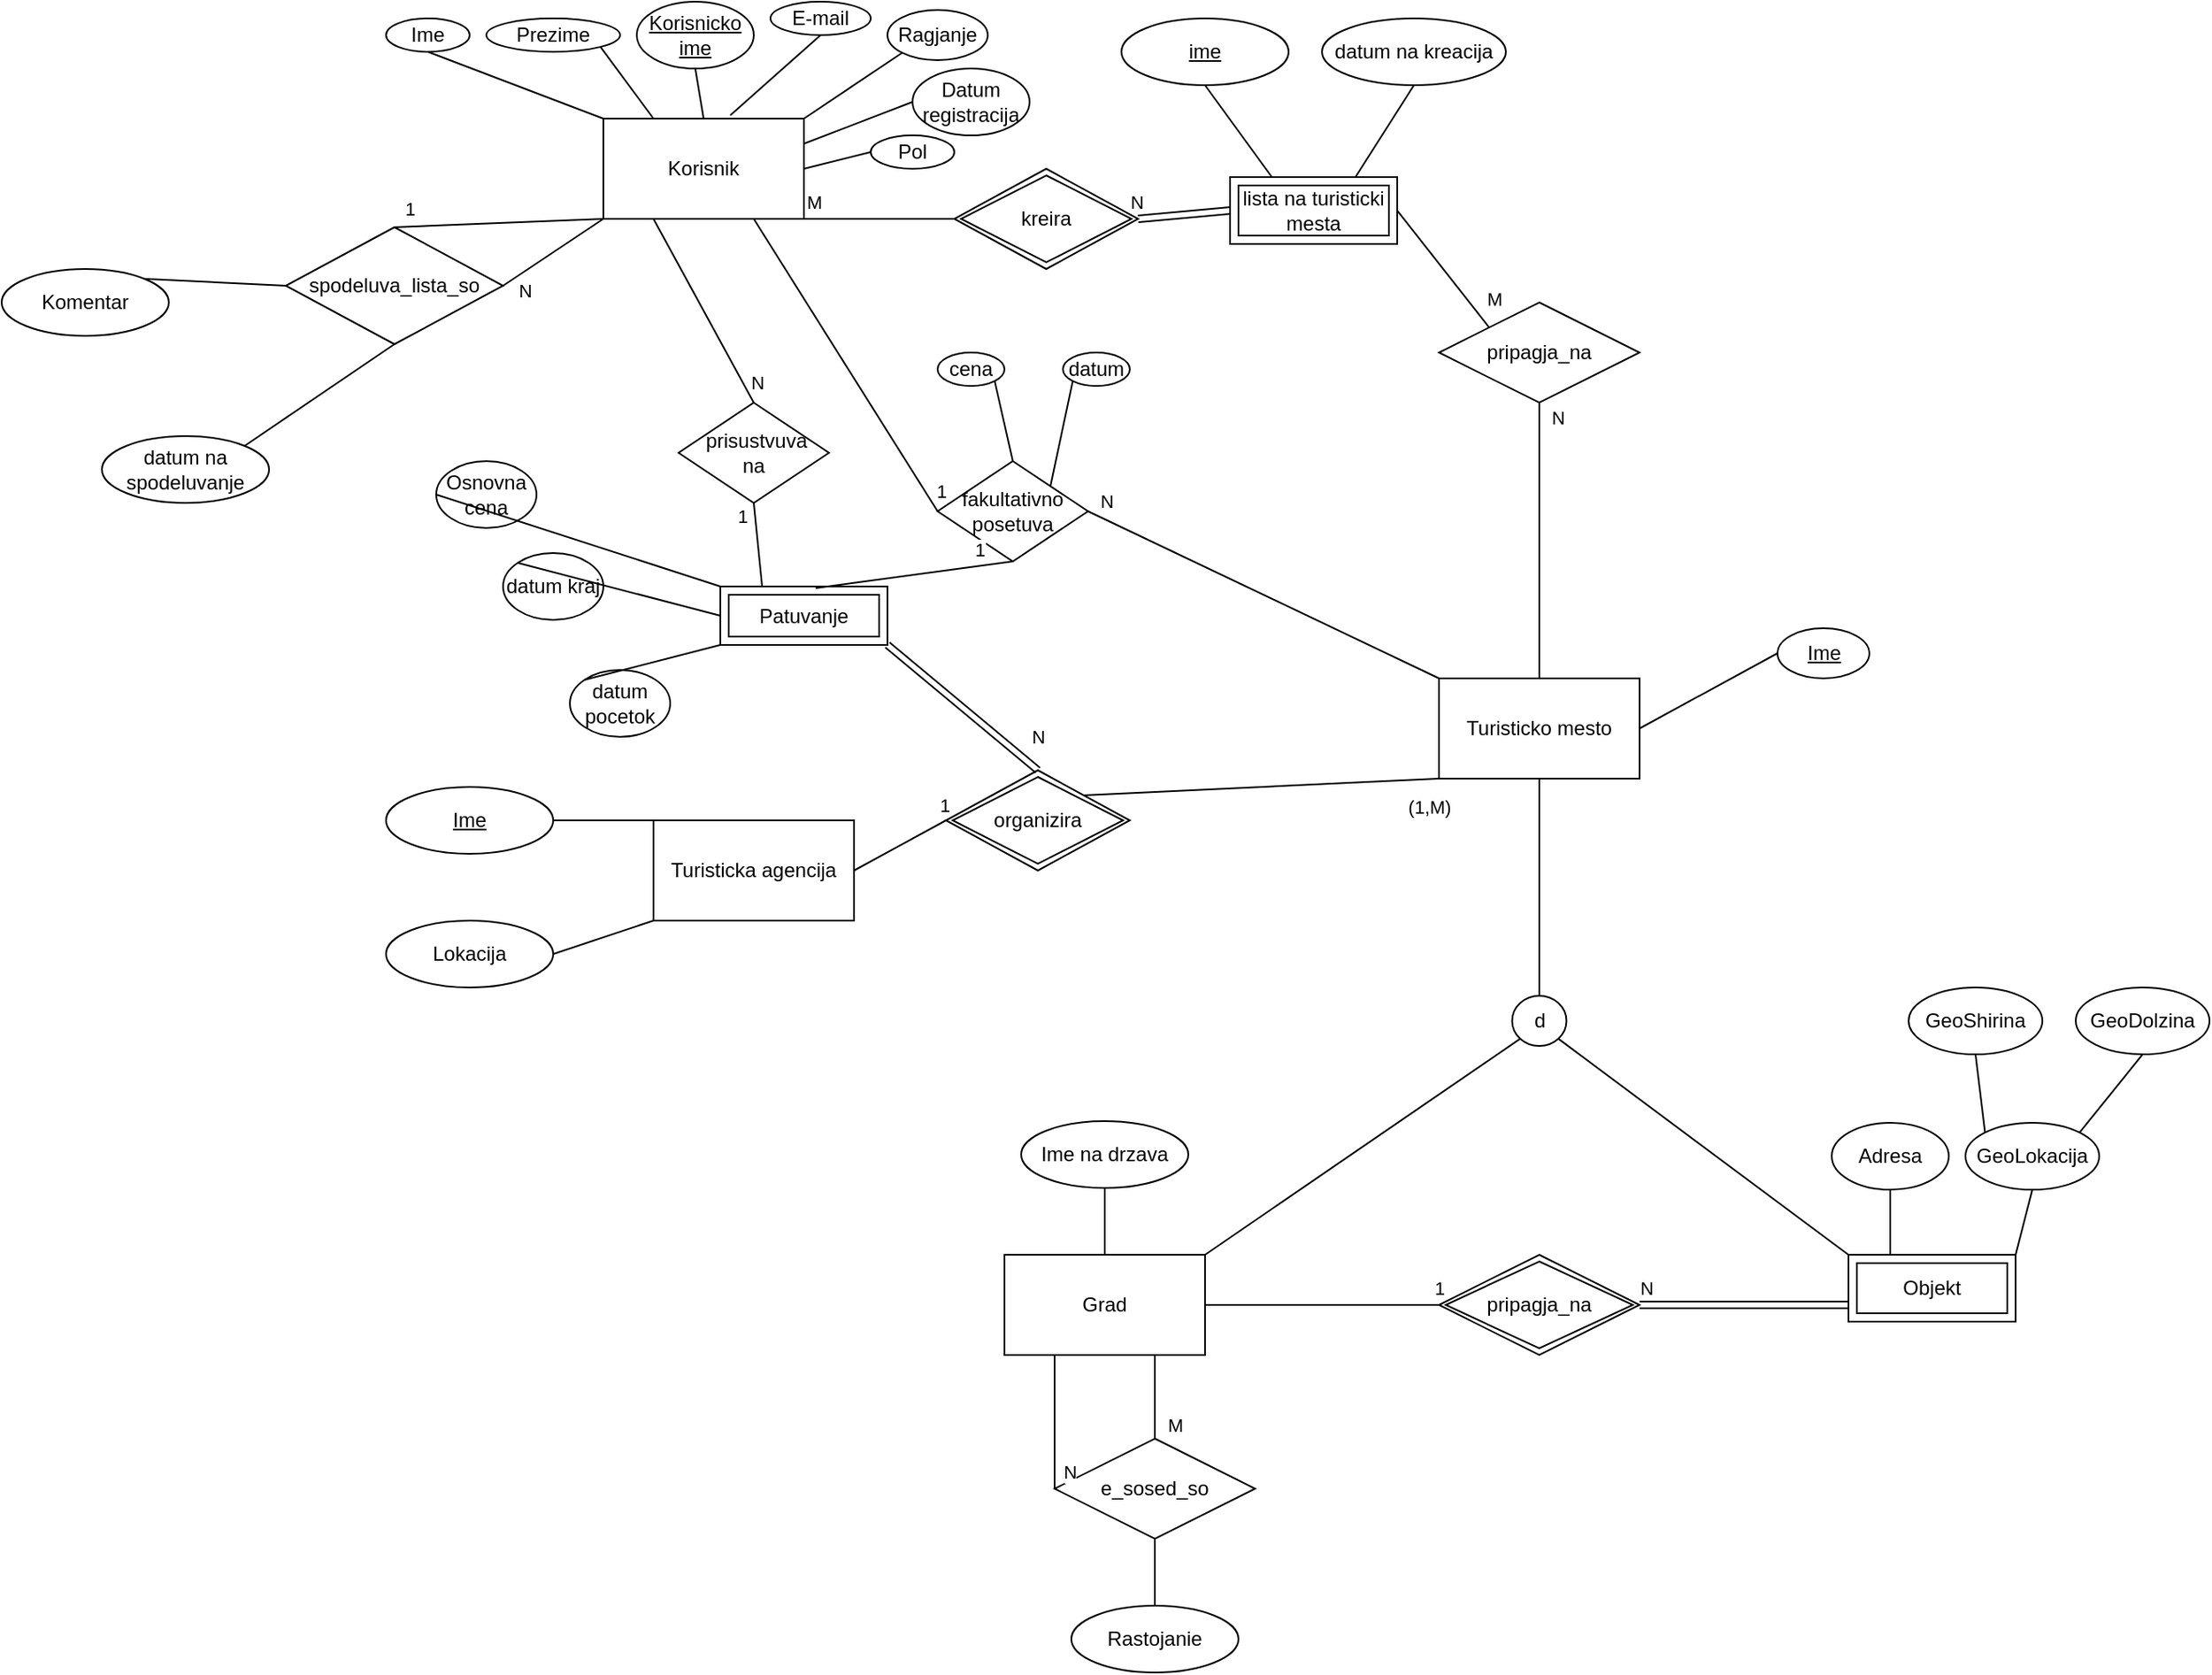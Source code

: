 <mxfile version="21.5.2" type="github">
  <diagram name="Page-1" id="4vaZD6aFRvWip1wH8n_Y">
    <mxGraphModel dx="2537" dy="920" grid="1" gridSize="10" guides="1" tooltips="1" connect="1" arrows="1" fold="1" page="1" pageScale="1" pageWidth="850" pageHeight="1100" math="0" shadow="0">
      <root>
        <mxCell id="0" />
        <mxCell id="1" parent="0" />
        <mxCell id="oy7YL8Xd5E4N8mvJYCTs-1" value="&lt;div&gt;Korisnik&lt;/div&gt;" style="rounded=0;whiteSpace=wrap;html=1;" vertex="1" parent="1">
          <mxGeometry x="160" y="90" width="120" height="60" as="geometry" />
        </mxCell>
        <mxCell id="oy7YL8Xd5E4N8mvJYCTs-9" value="Ime" style="ellipse;whiteSpace=wrap;html=1;align=center;" vertex="1" parent="1">
          <mxGeometry x="30" y="30" width="50" height="20" as="geometry" />
        </mxCell>
        <mxCell id="oy7YL8Xd5E4N8mvJYCTs-10" value="Prezime" style="ellipse;whiteSpace=wrap;html=1;align=center;" vertex="1" parent="1">
          <mxGeometry x="90" y="30" width="80" height="20" as="geometry" />
        </mxCell>
        <mxCell id="oy7YL8Xd5E4N8mvJYCTs-11" value="&lt;div&gt;&lt;u&gt;Korisnicko ime&lt;/u&gt;&lt;/div&gt;" style="ellipse;whiteSpace=wrap;html=1;align=center;" vertex="1" parent="1">
          <mxGeometry x="180" y="20" width="70" height="40" as="geometry" />
        </mxCell>
        <mxCell id="oy7YL8Xd5E4N8mvJYCTs-12" value="E-mail" style="ellipse;whiteSpace=wrap;html=1;align=center;" vertex="1" parent="1">
          <mxGeometry x="260" y="20" width="60" height="20" as="geometry" />
        </mxCell>
        <mxCell id="oy7YL8Xd5E4N8mvJYCTs-13" value="&lt;div&gt;Ragjanje&lt;/div&gt;" style="ellipse;whiteSpace=wrap;html=1;align=center;" vertex="1" parent="1">
          <mxGeometry x="330" y="25" width="60" height="30" as="geometry" />
        </mxCell>
        <mxCell id="oy7YL8Xd5E4N8mvJYCTs-14" value="&lt;div&gt;Datum registracija&lt;/div&gt;" style="ellipse;whiteSpace=wrap;html=1;align=center;" vertex="1" parent="1">
          <mxGeometry x="345" y="60" width="70" height="40" as="geometry" />
        </mxCell>
        <mxCell id="oy7YL8Xd5E4N8mvJYCTs-15" value="&lt;div&gt;Pol&lt;/div&gt;" style="ellipse;whiteSpace=wrap;html=1;align=center;" vertex="1" parent="1">
          <mxGeometry x="320" y="100" width="50" height="20" as="geometry" />
        </mxCell>
        <mxCell id="oy7YL8Xd5E4N8mvJYCTs-18" value="" style="endArrow=none;html=1;rounded=0;entryX=0;entryY=0;entryDx=0;entryDy=0;exitX=0.5;exitY=1;exitDx=0;exitDy=0;" edge="1" parent="1" source="oy7YL8Xd5E4N8mvJYCTs-9" target="oy7YL8Xd5E4N8mvJYCTs-1">
          <mxGeometry width="50" height="50" relative="1" as="geometry">
            <mxPoint x="110" y="340" as="sourcePoint" />
            <mxPoint x="160" y="290" as="targetPoint" />
          </mxGeometry>
        </mxCell>
        <mxCell id="oy7YL8Xd5E4N8mvJYCTs-19" value="" style="endArrow=none;html=1;rounded=0;entryX=0.25;entryY=0;entryDx=0;entryDy=0;exitX=1;exitY=1;exitDx=0;exitDy=0;" edge="1" parent="1" source="oy7YL8Xd5E4N8mvJYCTs-10" target="oy7YL8Xd5E4N8mvJYCTs-1">
          <mxGeometry width="50" height="50" relative="1" as="geometry">
            <mxPoint x="65" y="60" as="sourcePoint" />
            <mxPoint x="170" y="100" as="targetPoint" />
          </mxGeometry>
        </mxCell>
        <mxCell id="oy7YL8Xd5E4N8mvJYCTs-20" value="" style="endArrow=none;html=1;rounded=0;entryX=0.5;entryY=0;entryDx=0;entryDy=0;exitX=0.5;exitY=1;exitDx=0;exitDy=0;" edge="1" parent="1" source="oy7YL8Xd5E4N8mvJYCTs-11" target="oy7YL8Xd5E4N8mvJYCTs-1">
          <mxGeometry width="50" height="50" relative="1" as="geometry">
            <mxPoint x="168" y="57" as="sourcePoint" />
            <mxPoint x="200" y="100" as="targetPoint" />
          </mxGeometry>
        </mxCell>
        <mxCell id="oy7YL8Xd5E4N8mvJYCTs-21" value="" style="endArrow=none;html=1;rounded=0;entryX=0.633;entryY=-0.033;entryDx=0;entryDy=0;exitX=0.5;exitY=1;exitDx=0;exitDy=0;entryPerimeter=0;" edge="1" parent="1" source="oy7YL8Xd5E4N8mvJYCTs-12" target="oy7YL8Xd5E4N8mvJYCTs-1">
          <mxGeometry width="50" height="50" relative="1" as="geometry">
            <mxPoint x="178" y="67" as="sourcePoint" />
            <mxPoint x="210" y="110" as="targetPoint" />
          </mxGeometry>
        </mxCell>
        <mxCell id="oy7YL8Xd5E4N8mvJYCTs-22" value="" style="endArrow=none;html=1;rounded=0;entryX=1;entryY=0;entryDx=0;entryDy=0;exitX=0;exitY=1;exitDx=0;exitDy=0;" edge="1" parent="1" source="oy7YL8Xd5E4N8mvJYCTs-13" target="oy7YL8Xd5E4N8mvJYCTs-1">
          <mxGeometry width="50" height="50" relative="1" as="geometry">
            <mxPoint x="188" y="77" as="sourcePoint" />
            <mxPoint x="220" y="120" as="targetPoint" />
          </mxGeometry>
        </mxCell>
        <mxCell id="oy7YL8Xd5E4N8mvJYCTs-23" value="" style="endArrow=none;html=1;rounded=0;entryX=0;entryY=0.5;entryDx=0;entryDy=0;exitX=1;exitY=0.25;exitDx=0;exitDy=0;" edge="1" parent="1" source="oy7YL8Xd5E4N8mvJYCTs-1" target="oy7YL8Xd5E4N8mvJYCTs-14">
          <mxGeometry width="50" height="50" relative="1" as="geometry">
            <mxPoint x="198" y="87" as="sourcePoint" />
            <mxPoint x="230" y="130" as="targetPoint" />
          </mxGeometry>
        </mxCell>
        <mxCell id="oy7YL8Xd5E4N8mvJYCTs-24" value="" style="endArrow=none;html=1;rounded=0;exitX=0;exitY=0.5;exitDx=0;exitDy=0;entryX=1;entryY=0.5;entryDx=0;entryDy=0;" edge="1" parent="1" source="oy7YL8Xd5E4N8mvJYCTs-15" target="oy7YL8Xd5E4N8mvJYCTs-1">
          <mxGeometry width="50" height="50" relative="1" as="geometry">
            <mxPoint x="208" y="97" as="sourcePoint" />
            <mxPoint x="240" y="140" as="targetPoint" />
          </mxGeometry>
        </mxCell>
        <mxCell id="oy7YL8Xd5E4N8mvJYCTs-25" value="&lt;div&gt;Turisticko mesto&lt;/div&gt;" style="rounded=0;whiteSpace=wrap;html=1;" vertex="1" parent="1">
          <mxGeometry x="660" y="425" width="120" height="60" as="geometry" />
        </mxCell>
        <mxCell id="oy7YL8Xd5E4N8mvJYCTs-26" value="&lt;u&gt;Ime&lt;/u&gt;" style="ellipse;whiteSpace=wrap;html=1;align=center;" vertex="1" parent="1">
          <mxGeometry x="862.5" y="395" width="55" height="30" as="geometry" />
        </mxCell>
        <mxCell id="oy7YL8Xd5E4N8mvJYCTs-27" value="" style="endArrow=none;html=1;rounded=0;entryX=0;entryY=0.5;entryDx=0;entryDy=0;exitX=1;exitY=0.5;exitDx=0;exitDy=0;" edge="1" parent="1" source="oy7YL8Xd5E4N8mvJYCTs-25" target="oy7YL8Xd5E4N8mvJYCTs-26">
          <mxGeometry width="50" height="50" relative="1" as="geometry">
            <mxPoint x="753.75" y="340" as="sourcePoint" />
            <mxPoint x="803.75" y="290" as="targetPoint" />
          </mxGeometry>
        </mxCell>
        <mxCell id="oy7YL8Xd5E4N8mvJYCTs-28" value="" style="endArrow=none;html=1;rounded=0;entryX=0.5;entryY=1;entryDx=0;entryDy=0;exitX=0.5;exitY=0;exitDx=0;exitDy=0;" edge="1" parent="1" source="oy7YL8Xd5E4N8mvJYCTs-29" target="oy7YL8Xd5E4N8mvJYCTs-25">
          <mxGeometry width="50" height="50" relative="1" as="geometry">
            <mxPoint x="890" y="430" as="sourcePoint" />
            <mxPoint x="933.75" y="360" as="targetPoint" />
          </mxGeometry>
        </mxCell>
        <mxCell id="oy7YL8Xd5E4N8mvJYCTs-29" value="d" style="ellipse;whiteSpace=wrap;html=1;align=center;" vertex="1" parent="1">
          <mxGeometry x="703.75" y="615" width="32.5" height="30" as="geometry" />
        </mxCell>
        <mxCell id="oy7YL8Xd5E4N8mvJYCTs-31" value="Grad" style="rounded=0;whiteSpace=wrap;html=1;" vertex="1" parent="1">
          <mxGeometry x="400" y="770" width="120" height="60" as="geometry" />
        </mxCell>
        <mxCell id="oy7YL8Xd5E4N8mvJYCTs-33" value="" style="endArrow=none;html=1;rounded=0;exitX=1;exitY=0;exitDx=0;exitDy=0;entryX=0;entryY=1;entryDx=0;entryDy=0;" edge="1" parent="1" source="oy7YL8Xd5E4N8mvJYCTs-31" target="oy7YL8Xd5E4N8mvJYCTs-29">
          <mxGeometry width="50" height="50" relative="1" as="geometry">
            <mxPoint x="785" y="600" as="sourcePoint" />
            <mxPoint x="835" y="550" as="targetPoint" />
          </mxGeometry>
        </mxCell>
        <mxCell id="oy7YL8Xd5E4N8mvJYCTs-34" value="" style="endArrow=none;html=1;rounded=0;exitX=0;exitY=0;exitDx=0;exitDy=0;entryX=1;entryY=1;entryDx=0;entryDy=0;" edge="1" parent="1" source="oy7YL8Xd5E4N8mvJYCTs-124" target="oy7YL8Xd5E4N8mvJYCTs-29">
          <mxGeometry width="50" height="50" relative="1" as="geometry">
            <mxPoint x="901" y="770" as="sourcePoint" />
            <mxPoint x="894" y="556" as="targetPoint" />
          </mxGeometry>
        </mxCell>
        <mxCell id="oy7YL8Xd5E4N8mvJYCTs-35" value="Ime na drzava" style="ellipse;whiteSpace=wrap;html=1;align=center;" vertex="1" parent="1">
          <mxGeometry x="410" y="690" width="100" height="40" as="geometry" />
        </mxCell>
        <mxCell id="oy7YL8Xd5E4N8mvJYCTs-36" value="" style="endArrow=none;html=1;rounded=0;exitX=0.5;exitY=0;exitDx=0;exitDy=0;entryX=0.5;entryY=1;entryDx=0;entryDy=0;" edge="1" parent="1" source="oy7YL8Xd5E4N8mvJYCTs-31" target="oy7YL8Xd5E4N8mvJYCTs-35">
          <mxGeometry width="50" height="50" relative="1" as="geometry">
            <mxPoint x="760" y="720" as="sourcePoint" />
            <mxPoint x="809" y="656" as="targetPoint" />
          </mxGeometry>
        </mxCell>
        <mxCell id="oy7YL8Xd5E4N8mvJYCTs-37" value="Adresa" style="ellipse;whiteSpace=wrap;html=1;align=center;" vertex="1" parent="1">
          <mxGeometry x="895" y="691" width="70" height="40" as="geometry" />
        </mxCell>
        <mxCell id="oy7YL8Xd5E4N8mvJYCTs-38" value="" style="endArrow=none;html=1;rounded=0;exitX=0.25;exitY=0;exitDx=0;exitDy=0;entryX=0.5;entryY=1;entryDx=0;entryDy=0;" edge="1" parent="1" source="oy7YL8Xd5E4N8mvJYCTs-124" target="oy7YL8Xd5E4N8mvJYCTs-37">
          <mxGeometry width="50" height="50" relative="1" as="geometry">
            <mxPoint x="931" y="770" as="sourcePoint" />
            <mxPoint x="820" y="666" as="targetPoint" />
          </mxGeometry>
        </mxCell>
        <mxCell id="oy7YL8Xd5E4N8mvJYCTs-40" value="&lt;div&gt;GeoLokacija&lt;/div&gt;" style="ellipse;whiteSpace=wrap;html=1;align=center;" vertex="1" parent="1">
          <mxGeometry x="975" y="691" width="80" height="40" as="geometry" />
        </mxCell>
        <mxCell id="oy7YL8Xd5E4N8mvJYCTs-41" value="" style="endArrow=none;html=1;rounded=0;exitX=1;exitY=0;exitDx=0;exitDy=0;entryX=0.5;entryY=1;entryDx=0;entryDy=0;" edge="1" parent="1" target="oy7YL8Xd5E4N8mvJYCTs-40" source="oy7YL8Xd5E4N8mvJYCTs-124">
          <mxGeometry width="50" height="50" relative="1" as="geometry">
            <mxPoint x="1014.04" y="769.58" as="sourcePoint" />
            <mxPoint x="920" y="666" as="targetPoint" />
          </mxGeometry>
        </mxCell>
        <mxCell id="oy7YL8Xd5E4N8mvJYCTs-42" value="pripagja_na" style="shape=rhombus;perimeter=rhombusPerimeter;whiteSpace=wrap;html=1;align=center;double=1;" vertex="1" parent="1">
          <mxGeometry x="660" y="770" width="120" height="60" as="geometry" />
        </mxCell>
        <mxCell id="oy7YL8Xd5E4N8mvJYCTs-43" value="1" style="endArrow=none;html=1;rounded=0;exitX=1;exitY=0.5;exitDx=0;exitDy=0;entryX=0;entryY=0.5;entryDx=0;entryDy=0;" edge="1" parent="1" source="oy7YL8Xd5E4N8mvJYCTs-31" target="oy7YL8Xd5E4N8mvJYCTs-42">
          <mxGeometry x="1" y="10" width="50" height="50" relative="1" as="geometry">
            <mxPoint x="865" y="930" as="sourcePoint" />
            <mxPoint x="915" y="880" as="targetPoint" />
            <mxPoint as="offset" />
          </mxGeometry>
        </mxCell>
        <mxCell id="oy7YL8Xd5E4N8mvJYCTs-46" value="&lt;div&gt;e_sosed_so&lt;/div&gt;" style="shape=rhombus;perimeter=rhombusPerimeter;whiteSpace=wrap;html=1;align=center;" vertex="1" parent="1">
          <mxGeometry x="430" y="880" width="120" height="60" as="geometry" />
        </mxCell>
        <mxCell id="oy7YL8Xd5E4N8mvJYCTs-47" value="GeoShirina" style="ellipse;whiteSpace=wrap;html=1;align=center;" vertex="1" parent="1">
          <mxGeometry x="941" y="610" width="80" height="40" as="geometry" />
        </mxCell>
        <mxCell id="oy7YL8Xd5E4N8mvJYCTs-48" value="" style="endArrow=none;html=1;rounded=0;exitX=0.5;exitY=1;exitDx=0;exitDy=0;entryX=0;entryY=0;entryDx=0;entryDy=0;" edge="1" parent="1" source="oy7YL8Xd5E4N8mvJYCTs-47" target="oy7YL8Xd5E4N8mvJYCTs-40">
          <mxGeometry width="50" height="50" relative="1" as="geometry">
            <mxPoint x="981" y="650.0" as="sourcePoint" />
            <mxPoint x="991" y="860" as="targetPoint" />
          </mxGeometry>
        </mxCell>
        <mxCell id="oy7YL8Xd5E4N8mvJYCTs-49" value="GeoDolzina" style="ellipse;whiteSpace=wrap;html=1;align=center;" vertex="1" parent="1">
          <mxGeometry x="1041" y="610" width="80" height="40" as="geometry" />
        </mxCell>
        <mxCell id="oy7YL8Xd5E4N8mvJYCTs-50" value="" style="endArrow=none;html=1;rounded=0;exitX=1;exitY=0;exitDx=0;exitDy=0;entryX=0.5;entryY=1;entryDx=0;entryDy=0;" edge="1" parent="1" source="oy7YL8Xd5E4N8mvJYCTs-40" target="oy7YL8Xd5E4N8mvJYCTs-49">
          <mxGeometry width="50" height="50" relative="1" as="geometry">
            <mxPoint x="981" y="630" as="sourcePoint" />
            <mxPoint x="1031" y="580" as="targetPoint" />
          </mxGeometry>
        </mxCell>
        <mxCell id="oy7YL8Xd5E4N8mvJYCTs-51" value="N" style="endArrow=none;html=1;rounded=0;exitX=0;exitY=0.5;exitDx=0;exitDy=0;entryX=0.25;entryY=1;entryDx=0;entryDy=0;" edge="1" parent="1" source="oy7YL8Xd5E4N8mvJYCTs-46" target="oy7YL8Xd5E4N8mvJYCTs-31">
          <mxGeometry x="-0.746" y="-9" width="50" height="50" relative="1" as="geometry">
            <mxPoint x="490" y="920" as="sourcePoint" />
            <mxPoint x="540" y="870" as="targetPoint" />
            <mxPoint as="offset" />
          </mxGeometry>
        </mxCell>
        <mxCell id="oy7YL8Xd5E4N8mvJYCTs-52" value="M" style="endArrow=none;html=1;rounded=0;entryX=0.75;entryY=1;entryDx=0;entryDy=0;exitX=0.5;exitY=0;exitDx=0;exitDy=0;" edge="1" parent="1" source="oy7YL8Xd5E4N8mvJYCTs-46" target="oy7YL8Xd5E4N8mvJYCTs-31">
          <mxGeometry x="-0.677" y="-11" width="50" height="50" relative="1" as="geometry">
            <mxPoint x="640" y="880" as="sourcePoint" />
            <mxPoint x="690" y="830" as="targetPoint" />
            <mxPoint x="1" as="offset" />
          </mxGeometry>
        </mxCell>
        <mxCell id="oy7YL8Xd5E4N8mvJYCTs-54" value="" style="endArrow=none;html=1;rounded=0;entryX=0.5;entryY=1;entryDx=0;entryDy=0;exitX=0.5;exitY=0;exitDx=0;exitDy=0;" edge="1" parent="1" source="oy7YL8Xd5E4N8mvJYCTs-55" target="oy7YL8Xd5E4N8mvJYCTs-46">
          <mxGeometry width="50" height="50" relative="1" as="geometry">
            <mxPoint x="660" y="980" as="sourcePoint" />
            <mxPoint x="700" y="830" as="targetPoint" />
          </mxGeometry>
        </mxCell>
        <mxCell id="oy7YL8Xd5E4N8mvJYCTs-55" value="Rastojanie" style="ellipse;whiteSpace=wrap;html=1;align=center;" vertex="1" parent="1">
          <mxGeometry x="440" y="980" width="100" height="40" as="geometry" />
        </mxCell>
        <mxCell id="oy7YL8Xd5E4N8mvJYCTs-60" value="&lt;u&gt;ime&lt;/u&gt;" style="ellipse;whiteSpace=wrap;html=1;align=center;" vertex="1" parent="1">
          <mxGeometry x="470" y="30" width="100" height="40" as="geometry" />
        </mxCell>
        <mxCell id="oy7YL8Xd5E4N8mvJYCTs-61" value="" style="endArrow=none;html=1;rounded=0;exitX=0.5;exitY=1;exitDx=0;exitDy=0;entryX=0.25;entryY=0;entryDx=0;entryDy=0;" edge="1" parent="1" source="oy7YL8Xd5E4N8mvJYCTs-60" target="oy7YL8Xd5E4N8mvJYCTs-109">
          <mxGeometry width="50" height="50" relative="1" as="geometry">
            <mxPoint x="285.355" y="272.928" as="sourcePoint" />
            <mxPoint x="410" y="250" as="targetPoint" />
          </mxGeometry>
        </mxCell>
        <mxCell id="oy7YL8Xd5E4N8mvJYCTs-62" value="" style="endArrow=none;html=1;rounded=0;entryX=0.5;entryY=1;entryDx=0;entryDy=0;exitX=0.75;exitY=0;exitDx=0;exitDy=0;" edge="1" parent="1" source="oy7YL8Xd5E4N8mvJYCTs-109" target="oy7YL8Xd5E4N8mvJYCTs-63">
          <mxGeometry width="50" height="50" relative="1" as="geometry">
            <mxPoint x="375" y="267.07" as="sourcePoint" />
            <mxPoint x="470" y="250" as="targetPoint" />
          </mxGeometry>
        </mxCell>
        <mxCell id="oy7YL8Xd5E4N8mvJYCTs-63" value="datum na kreacija" style="ellipse;whiteSpace=wrap;html=1;align=center;" vertex="1" parent="1">
          <mxGeometry x="590" y="30" width="110" height="40" as="geometry" />
        </mxCell>
        <mxCell id="oy7YL8Xd5E4N8mvJYCTs-64" value="spodeluva_lista_so" style="shape=rhombus;perimeter=rhombusPerimeter;whiteSpace=wrap;html=1;align=center;" vertex="1" parent="1">
          <mxGeometry x="-30" y="155" width="130" height="70" as="geometry" />
        </mxCell>
        <mxCell id="oy7YL8Xd5E4N8mvJYCTs-65" value="1" style="endArrow=none;html=1;rounded=0;entryX=0;entryY=1;entryDx=0;entryDy=0;exitX=0.5;exitY=0;exitDx=0;exitDy=0;" edge="1" parent="1" source="oy7YL8Xd5E4N8mvJYCTs-64" target="oy7YL8Xd5E4N8mvJYCTs-1">
          <mxGeometry x="-0.85" y="11" width="50" height="50" relative="1" as="geometry">
            <mxPoint x="100" y="180" as="sourcePoint" />
            <mxPoint x="150" y="130" as="targetPoint" />
            <mxPoint as="offset" />
          </mxGeometry>
        </mxCell>
        <mxCell id="oy7YL8Xd5E4N8mvJYCTs-66" value="N" style="endArrow=none;html=1;rounded=0;exitX=1;exitY=0.5;exitDx=0;exitDy=0;entryX=0;entryY=1;entryDx=0;entryDy=0;" edge="1" parent="1" source="oy7YL8Xd5E4N8mvJYCTs-64" target="oy7YL8Xd5E4N8mvJYCTs-1">
          <mxGeometry x="-0.751" y="-10" width="50" height="50" relative="1" as="geometry">
            <mxPoint x="170" y="220" as="sourcePoint" />
            <mxPoint x="220" y="170" as="targetPoint" />
            <mxPoint as="offset" />
          </mxGeometry>
        </mxCell>
        <mxCell id="oy7YL8Xd5E4N8mvJYCTs-67" value="" style="endArrow=none;html=1;rounded=0;entryX=0;entryY=0.5;entryDx=0;entryDy=0;exitX=1;exitY=0;exitDx=0;exitDy=0;" edge="1" parent="1" source="oy7YL8Xd5E4N8mvJYCTs-69" target="oy7YL8Xd5E4N8mvJYCTs-64">
          <mxGeometry width="50" height="50" relative="1" as="geometry">
            <mxPoint x="60" y="300" as="sourcePoint" />
            <mxPoint x="70" y="310" as="targetPoint" />
          </mxGeometry>
        </mxCell>
        <mxCell id="oy7YL8Xd5E4N8mvJYCTs-69" value="Komentar" style="ellipse;whiteSpace=wrap;html=1;align=center;" vertex="1" parent="1">
          <mxGeometry x="-200" y="180" width="100" height="40" as="geometry" />
        </mxCell>
        <mxCell id="oy7YL8Xd5E4N8mvJYCTs-70" value="datum na spodeluvanje" style="ellipse;whiteSpace=wrap;html=1;align=center;" vertex="1" parent="1">
          <mxGeometry x="-140" y="280" width="100" height="40" as="geometry" />
        </mxCell>
        <mxCell id="oy7YL8Xd5E4N8mvJYCTs-72" value="pripagja_na" style="shape=rhombus;perimeter=rhombusPerimeter;whiteSpace=wrap;html=1;align=center;" vertex="1" parent="1">
          <mxGeometry x="660" y="200" width="120" height="60" as="geometry" />
        </mxCell>
        <mxCell id="oy7YL8Xd5E4N8mvJYCTs-75" value="M" style="endArrow=none;html=1;rounded=0;exitX=1;exitY=0.5;exitDx=0;exitDy=0;entryX=0;entryY=0;entryDx=0;entryDy=0;" edge="1" parent="1" source="oy7YL8Xd5E4N8mvJYCTs-109" target="oy7YL8Xd5E4N8mvJYCTs-72">
          <mxGeometry x="0.752" y="13" width="50" height="50" relative="1" as="geometry">
            <mxPoint x="500" y="220" as="sourcePoint" />
            <mxPoint x="570" y="190" as="targetPoint" />
            <mxPoint as="offset" />
          </mxGeometry>
        </mxCell>
        <mxCell id="oy7YL8Xd5E4N8mvJYCTs-76" value="N" style="endArrow=none;html=1;rounded=0;exitX=0.5;exitY=1;exitDx=0;exitDy=0;entryX=0.5;entryY=0;entryDx=0;entryDy=0;" edge="1" parent="1" source="oy7YL8Xd5E4N8mvJYCTs-72" target="oy7YL8Xd5E4N8mvJYCTs-25">
          <mxGeometry x="-0.888" y="11" width="50" height="50" relative="1" as="geometry">
            <mxPoint x="510" y="230" as="sourcePoint" />
            <mxPoint x="620" y="230" as="targetPoint" />
            <mxPoint as="offset" />
          </mxGeometry>
        </mxCell>
        <mxCell id="oy7YL8Xd5E4N8mvJYCTs-80" value="M" style="endArrow=none;html=1;rounded=0;entryX=1;entryY=1;entryDx=0;entryDy=0;exitX=0;exitY=0.5;exitDx=0;exitDy=0;" edge="1" parent="1" source="oy7YL8Xd5E4N8mvJYCTs-105" target="oy7YL8Xd5E4N8mvJYCTs-1">
          <mxGeometry x="0.882" y="-10" width="50" height="50" relative="1" as="geometry">
            <mxPoint x="280" y="190" as="sourcePoint" />
            <mxPoint x="280" y="170" as="targetPoint" />
            <mxPoint as="offset" />
          </mxGeometry>
        </mxCell>
        <mxCell id="oy7YL8Xd5E4N8mvJYCTs-85" value="" style="endArrow=none;html=1;rounded=0;exitX=0.5;exitY=1;exitDx=0;exitDy=0;entryX=1;entryY=0;entryDx=0;entryDy=0;" edge="1" parent="1" source="oy7YL8Xd5E4N8mvJYCTs-64" target="oy7YL8Xd5E4N8mvJYCTs-70">
          <mxGeometry width="50" height="50" relative="1" as="geometry">
            <mxPoint x="150" y="340" as="sourcePoint" />
            <mxPoint x="200" y="290" as="targetPoint" />
          </mxGeometry>
        </mxCell>
        <mxCell id="oy7YL8Xd5E4N8mvJYCTs-86" value="Turisticka agencija" style="rounded=0;whiteSpace=wrap;html=1;" vertex="1" parent="1">
          <mxGeometry x="190" y="510" width="120" height="60" as="geometry" />
        </mxCell>
        <mxCell id="oy7YL8Xd5E4N8mvJYCTs-87" value="&lt;u&gt;Ime&lt;/u&gt;" style="ellipse;whiteSpace=wrap;html=1;align=center;" vertex="1" parent="1">
          <mxGeometry x="30" y="490" width="100" height="40" as="geometry" />
        </mxCell>
        <mxCell id="oy7YL8Xd5E4N8mvJYCTs-88" value="" style="endArrow=none;html=1;rounded=0;entryX=0;entryY=0;entryDx=0;entryDy=0;exitX=1;exitY=0.5;exitDx=0;exitDy=0;" edge="1" parent="1" source="oy7YL8Xd5E4N8mvJYCTs-87" target="oy7YL8Xd5E4N8mvJYCTs-86">
          <mxGeometry width="50" height="50" relative="1" as="geometry">
            <mxPoint x="150" y="500" as="sourcePoint" />
            <mxPoint x="200" y="450" as="targetPoint" />
          </mxGeometry>
        </mxCell>
        <mxCell id="oy7YL8Xd5E4N8mvJYCTs-89" value="Lokacija" style="ellipse;whiteSpace=wrap;html=1;align=center;" vertex="1" parent="1">
          <mxGeometry x="30" y="570" width="100" height="40" as="geometry" />
        </mxCell>
        <mxCell id="oy7YL8Xd5E4N8mvJYCTs-90" value="" style="endArrow=none;html=1;rounded=0;exitX=1;exitY=0.5;exitDx=0;exitDy=0;entryX=0;entryY=1;entryDx=0;entryDy=0;" edge="1" parent="1" source="oy7YL8Xd5E4N8mvJYCTs-89" target="oy7YL8Xd5E4N8mvJYCTs-86">
          <mxGeometry width="50" height="50" relative="1" as="geometry">
            <mxPoint x="190" y="400" as="sourcePoint" />
            <mxPoint x="240" y="350" as="targetPoint" />
          </mxGeometry>
        </mxCell>
        <mxCell id="oy7YL8Xd5E4N8mvJYCTs-100" value="1" style="endArrow=none;html=1;rounded=0;exitX=1;exitY=0.5;exitDx=0;exitDy=0;entryX=0;entryY=0.5;entryDx=0;entryDy=0;" edge="1" parent="1" source="oy7YL8Xd5E4N8mvJYCTs-86" target="oy7YL8Xd5E4N8mvJYCTs-106">
          <mxGeometry x="1" y="11" width="50" height="50" relative="1" as="geometry">
            <mxPoint x="300" y="490" as="sourcePoint" />
            <mxPoint x="335" y="410.0" as="targetPoint" />
            <mxPoint x="4" y="1" as="offset" />
          </mxGeometry>
        </mxCell>
        <mxCell id="oy7YL8Xd5E4N8mvJYCTs-104" value="N" style="shape=link;html=1;rounded=0;entryX=0;entryY=0.5;entryDx=0;entryDy=0;exitX=1;exitY=0.5;exitDx=0;exitDy=0;" edge="1" parent="1" source="oy7YL8Xd5E4N8mvJYCTs-105" target="oy7YL8Xd5E4N8mvJYCTs-109">
          <mxGeometry x="-1" y="10" relative="1" as="geometry">
            <mxPoint x="340" y="220" as="sourcePoint" />
            <mxPoint x="380" y="220" as="targetPoint" />
            <mxPoint as="offset" />
          </mxGeometry>
        </mxCell>
        <mxCell id="oy7YL8Xd5E4N8mvJYCTs-105" value="kreira" style="shape=rhombus;double=1;perimeter=rhombusPerimeter;whiteSpace=wrap;html=1;align=center;" vertex="1" parent="1">
          <mxGeometry x="370" y="120" width="110" height="60" as="geometry" />
        </mxCell>
        <mxCell id="oy7YL8Xd5E4N8mvJYCTs-106" value="organizira" style="shape=rhombus;double=1;perimeter=rhombusPerimeter;whiteSpace=wrap;html=1;align=center;" vertex="1" parent="1">
          <mxGeometry x="365" y="480" width="110" height="60" as="geometry" />
        </mxCell>
        <mxCell id="oy7YL8Xd5E4N8mvJYCTs-107" value="N" style="shape=link;html=1;rounded=0;exitX=0.5;exitY=0;exitDx=0;exitDy=0;entryX=1;entryY=1;entryDx=0;entryDy=0;" edge="1" parent="1" source="oy7YL8Xd5E4N8mvJYCTs-106" target="oy7YL8Xd5E4N8mvJYCTs-111">
          <mxGeometry x="-0.781" y="-15" relative="1" as="geometry">
            <mxPoint x="430" y="540" as="sourcePoint" />
            <mxPoint x="500" y="410" as="targetPoint" />
            <mxPoint as="offset" />
          </mxGeometry>
        </mxCell>
        <mxCell id="oy7YL8Xd5E4N8mvJYCTs-109" value="lista na turisticki mesta" style="shape=ext;margin=3;double=1;whiteSpace=wrap;html=1;align=center;" vertex="1" parent="1">
          <mxGeometry x="535" y="125" width="100" height="40" as="geometry" />
        </mxCell>
        <mxCell id="oy7YL8Xd5E4N8mvJYCTs-111" value="Patuvanje" style="shape=ext;margin=3;double=1;whiteSpace=wrap;html=1;align=center;" vertex="1" parent="1">
          <mxGeometry x="230" y="370" width="100" height="35" as="geometry" />
        </mxCell>
        <mxCell id="oy7YL8Xd5E4N8mvJYCTs-112" value="(1,M)" style="endArrow=none;html=1;rounded=0;exitX=1;exitY=0;exitDx=0;exitDy=0;entryX=0;entryY=1;entryDx=0;entryDy=0;" edge="1" parent="1" source="oy7YL8Xd5E4N8mvJYCTs-106" target="oy7YL8Xd5E4N8mvJYCTs-25">
          <mxGeometry x="0.939" y="-17" width="50" height="50" relative="1" as="geometry">
            <mxPoint x="300" y="420" as="sourcePoint" />
            <mxPoint x="450" y="420" as="targetPoint" />
            <mxPoint as="offset" />
          </mxGeometry>
        </mxCell>
        <mxCell id="oy7YL8Xd5E4N8mvJYCTs-117" value="datum pocetok" style="ellipse;whiteSpace=wrap;html=1;align=center;" vertex="1" parent="1">
          <mxGeometry x="140" y="420" width="60" height="40" as="geometry" />
        </mxCell>
        <mxCell id="oy7YL8Xd5E4N8mvJYCTs-118" value="datum kraj" style="ellipse;whiteSpace=wrap;html=1;align=center;" vertex="1" parent="1">
          <mxGeometry x="100" y="350" width="60" height="40" as="geometry" />
        </mxCell>
        <mxCell id="oy7YL8Xd5E4N8mvJYCTs-119" value="" style="endArrow=none;html=1;rounded=0;exitX=0;exitY=0;exitDx=0;exitDy=0;entryX=0;entryY=0.5;entryDx=0;entryDy=0;" edge="1" parent="1" source="oy7YL8Xd5E4N8mvJYCTs-118" target="oy7YL8Xd5E4N8mvJYCTs-111">
          <mxGeometry width="50" height="50" relative="1" as="geometry">
            <mxPoint x="670" y="430" as="sourcePoint" />
            <mxPoint x="720" y="380" as="targetPoint" />
          </mxGeometry>
        </mxCell>
        <mxCell id="oy7YL8Xd5E4N8mvJYCTs-120" value="" style="endArrow=none;html=1;rounded=0;exitX=0;exitY=0;exitDx=0;exitDy=0;entryX=0;entryY=1;entryDx=0;entryDy=0;" edge="1" parent="1" source="oy7YL8Xd5E4N8mvJYCTs-117" target="oy7YL8Xd5E4N8mvJYCTs-111">
          <mxGeometry width="50" height="50" relative="1" as="geometry">
            <mxPoint x="670" y="430" as="sourcePoint" />
            <mxPoint x="720" y="380" as="targetPoint" />
          </mxGeometry>
        </mxCell>
        <mxCell id="oy7YL8Xd5E4N8mvJYCTs-121" value="Osnovna cena" style="ellipse;whiteSpace=wrap;html=1;align=center;" vertex="1" parent="1">
          <mxGeometry x="60" y="295" width="60" height="40" as="geometry" />
        </mxCell>
        <mxCell id="oy7YL8Xd5E4N8mvJYCTs-122" value="" style="endArrow=none;html=1;rounded=0;entryX=0;entryY=0;entryDx=0;entryDy=0;exitX=0;exitY=0.5;exitDx=0;exitDy=0;" edge="1" parent="1" source="oy7YL8Xd5E4N8mvJYCTs-121" target="oy7YL8Xd5E4N8mvJYCTs-111">
          <mxGeometry width="50" height="50" relative="1" as="geometry">
            <mxPoint x="750" y="640" as="sourcePoint" />
            <mxPoint x="800" y="590" as="targetPoint" />
          </mxGeometry>
        </mxCell>
        <mxCell id="oy7YL8Xd5E4N8mvJYCTs-124" value="Objekt" style="shape=ext;margin=3;double=1;whiteSpace=wrap;html=1;align=center;" vertex="1" parent="1">
          <mxGeometry x="905" y="770" width="100" height="40" as="geometry" />
        </mxCell>
        <mxCell id="oy7YL8Xd5E4N8mvJYCTs-128" value="N" style="shape=link;html=1;rounded=0;exitX=1;exitY=0.5;exitDx=0;exitDy=0;entryX=0;entryY=0.75;entryDx=0;entryDy=0;" edge="1" parent="1" source="oy7YL8Xd5E4N8mvJYCTs-42" target="oy7YL8Xd5E4N8mvJYCTs-124">
          <mxGeometry x="-0.934" y="10" relative="1" as="geometry">
            <mxPoint x="795" y="810" as="sourcePoint" />
            <mxPoint x="955" y="810" as="targetPoint" />
            <mxPoint as="offset" />
          </mxGeometry>
        </mxCell>
        <mxCell id="oy7YL8Xd5E4N8mvJYCTs-130" value="&amp;nbsp;prisustvuva&lt;br&gt;na" style="shape=rhombus;perimeter=rhombusPerimeter;whiteSpace=wrap;html=1;align=center;" vertex="1" parent="1">
          <mxGeometry x="205" y="260" width="90" height="60" as="geometry" />
        </mxCell>
        <mxCell id="oy7YL8Xd5E4N8mvJYCTs-131" value="N" style="endArrow=none;html=1;rounded=0;entryX=0.25;entryY=1;entryDx=0;entryDy=0;exitX=0.5;exitY=0;exitDx=0;exitDy=0;" edge="1" parent="1" source="oy7YL8Xd5E4N8mvJYCTs-130" target="oy7YL8Xd5E4N8mvJYCTs-1">
          <mxGeometry x="-0.847" y="-7" width="50" height="50" relative="1" as="geometry">
            <mxPoint x="210" y="220" as="sourcePoint" />
            <mxPoint x="260" y="170" as="targetPoint" />
            <mxPoint as="offset" />
          </mxGeometry>
        </mxCell>
        <mxCell id="oy7YL8Xd5E4N8mvJYCTs-132" value="1" style="endArrow=none;html=1;rounded=0;entryX=0.5;entryY=1;entryDx=0;entryDy=0;exitX=0.25;exitY=0;exitDx=0;exitDy=0;" edge="1" parent="1" source="oy7YL8Xd5E4N8mvJYCTs-111" target="oy7YL8Xd5E4N8mvJYCTs-130">
          <mxGeometry x="0.688" y="8" width="50" height="50" relative="1" as="geometry">
            <mxPoint x="313" y="205" as="sourcePoint" />
            <mxPoint x="260" y="160" as="targetPoint" />
            <mxPoint y="-1" as="offset" />
          </mxGeometry>
        </mxCell>
        <mxCell id="oy7YL8Xd5E4N8mvJYCTs-134" value="fakultativno posetuva" style="shape=rhombus;perimeter=rhombusPerimeter;whiteSpace=wrap;html=1;align=center;" vertex="1" parent="1">
          <mxGeometry x="360" y="295" width="90" height="60" as="geometry" />
        </mxCell>
        <mxCell id="oy7YL8Xd5E4N8mvJYCTs-136" value="1" style="endArrow=none;html=1;rounded=0;entryX=0.75;entryY=1;entryDx=0;entryDy=0;exitX=0;exitY=0.5;exitDx=0;exitDy=0;" edge="1" parent="1" source="oy7YL8Xd5E4N8mvJYCTs-134" target="oy7YL8Xd5E4N8mvJYCTs-1">
          <mxGeometry x="-0.901" y="-7" width="50" height="50" relative="1" as="geometry">
            <mxPoint x="300" y="230" as="sourcePoint" />
            <mxPoint x="350" y="180" as="targetPoint" />
            <mxPoint x="1" as="offset" />
          </mxGeometry>
        </mxCell>
        <mxCell id="oy7YL8Xd5E4N8mvJYCTs-138" value="N" style="endArrow=none;html=1;rounded=0;exitX=1;exitY=0.5;exitDx=0;exitDy=0;entryX=0;entryY=0;entryDx=0;entryDy=0;" edge="1" parent="1" source="oy7YL8Xd5E4N8mvJYCTs-134" target="oy7YL8Xd5E4N8mvJYCTs-25">
          <mxGeometry x="-0.935" y="10" width="50" height="50" relative="1" as="geometry">
            <mxPoint x="530" y="280" as="sourcePoint" />
            <mxPoint x="660" y="240" as="targetPoint" />
            <Array as="points" />
            <mxPoint as="offset" />
          </mxGeometry>
        </mxCell>
        <mxCell id="oy7YL8Xd5E4N8mvJYCTs-139" value="1" style="endArrow=none;html=1;rounded=0;entryX=0.5;entryY=1;entryDx=0;entryDy=0;exitX=0.57;exitY=0.029;exitDx=0;exitDy=0;exitPerimeter=0;" edge="1" parent="1" source="oy7YL8Xd5E4N8mvJYCTs-111" target="oy7YL8Xd5E4N8mvJYCTs-134">
          <mxGeometry x="0.685" y="10" width="50" height="50" relative="1" as="geometry">
            <mxPoint x="350" y="310" as="sourcePoint" />
            <mxPoint x="400" y="260" as="targetPoint" />
            <mxPoint as="offset" />
          </mxGeometry>
        </mxCell>
        <mxCell id="oy7YL8Xd5E4N8mvJYCTs-140" value="datum" style="ellipse;whiteSpace=wrap;html=1;align=center;" vertex="1" parent="1">
          <mxGeometry x="435" y="230" width="40" height="20" as="geometry" />
        </mxCell>
        <mxCell id="oy7YL8Xd5E4N8mvJYCTs-141" value="" style="endArrow=none;html=1;rounded=0;exitX=1;exitY=0;exitDx=0;exitDy=0;entryX=0;entryY=1;entryDx=0;entryDy=0;" edge="1" parent="1" source="oy7YL8Xd5E4N8mvJYCTs-134" target="oy7YL8Xd5E4N8mvJYCTs-140">
          <mxGeometry width="50" height="50" relative="1" as="geometry">
            <mxPoint x="360" y="220" as="sourcePoint" />
            <mxPoint x="410" y="170" as="targetPoint" />
          </mxGeometry>
        </mxCell>
        <mxCell id="oy7YL8Xd5E4N8mvJYCTs-142" value="cena" style="ellipse;whiteSpace=wrap;html=1;align=center;" vertex="1" parent="1">
          <mxGeometry x="360" y="230" width="40" height="20" as="geometry" />
        </mxCell>
        <mxCell id="oy7YL8Xd5E4N8mvJYCTs-145" value="" style="endArrow=none;html=1;rounded=0;exitX=1;exitY=1;exitDx=0;exitDy=0;entryX=0.5;entryY=0;entryDx=0;entryDy=0;" edge="1" parent="1" source="oy7YL8Xd5E4N8mvJYCTs-142" target="oy7YL8Xd5E4N8mvJYCTs-134">
          <mxGeometry width="50" height="50" relative="1" as="geometry">
            <mxPoint x="380" y="260" as="sourcePoint" />
            <mxPoint x="430" y="210" as="targetPoint" />
          </mxGeometry>
        </mxCell>
      </root>
    </mxGraphModel>
  </diagram>
</mxfile>
